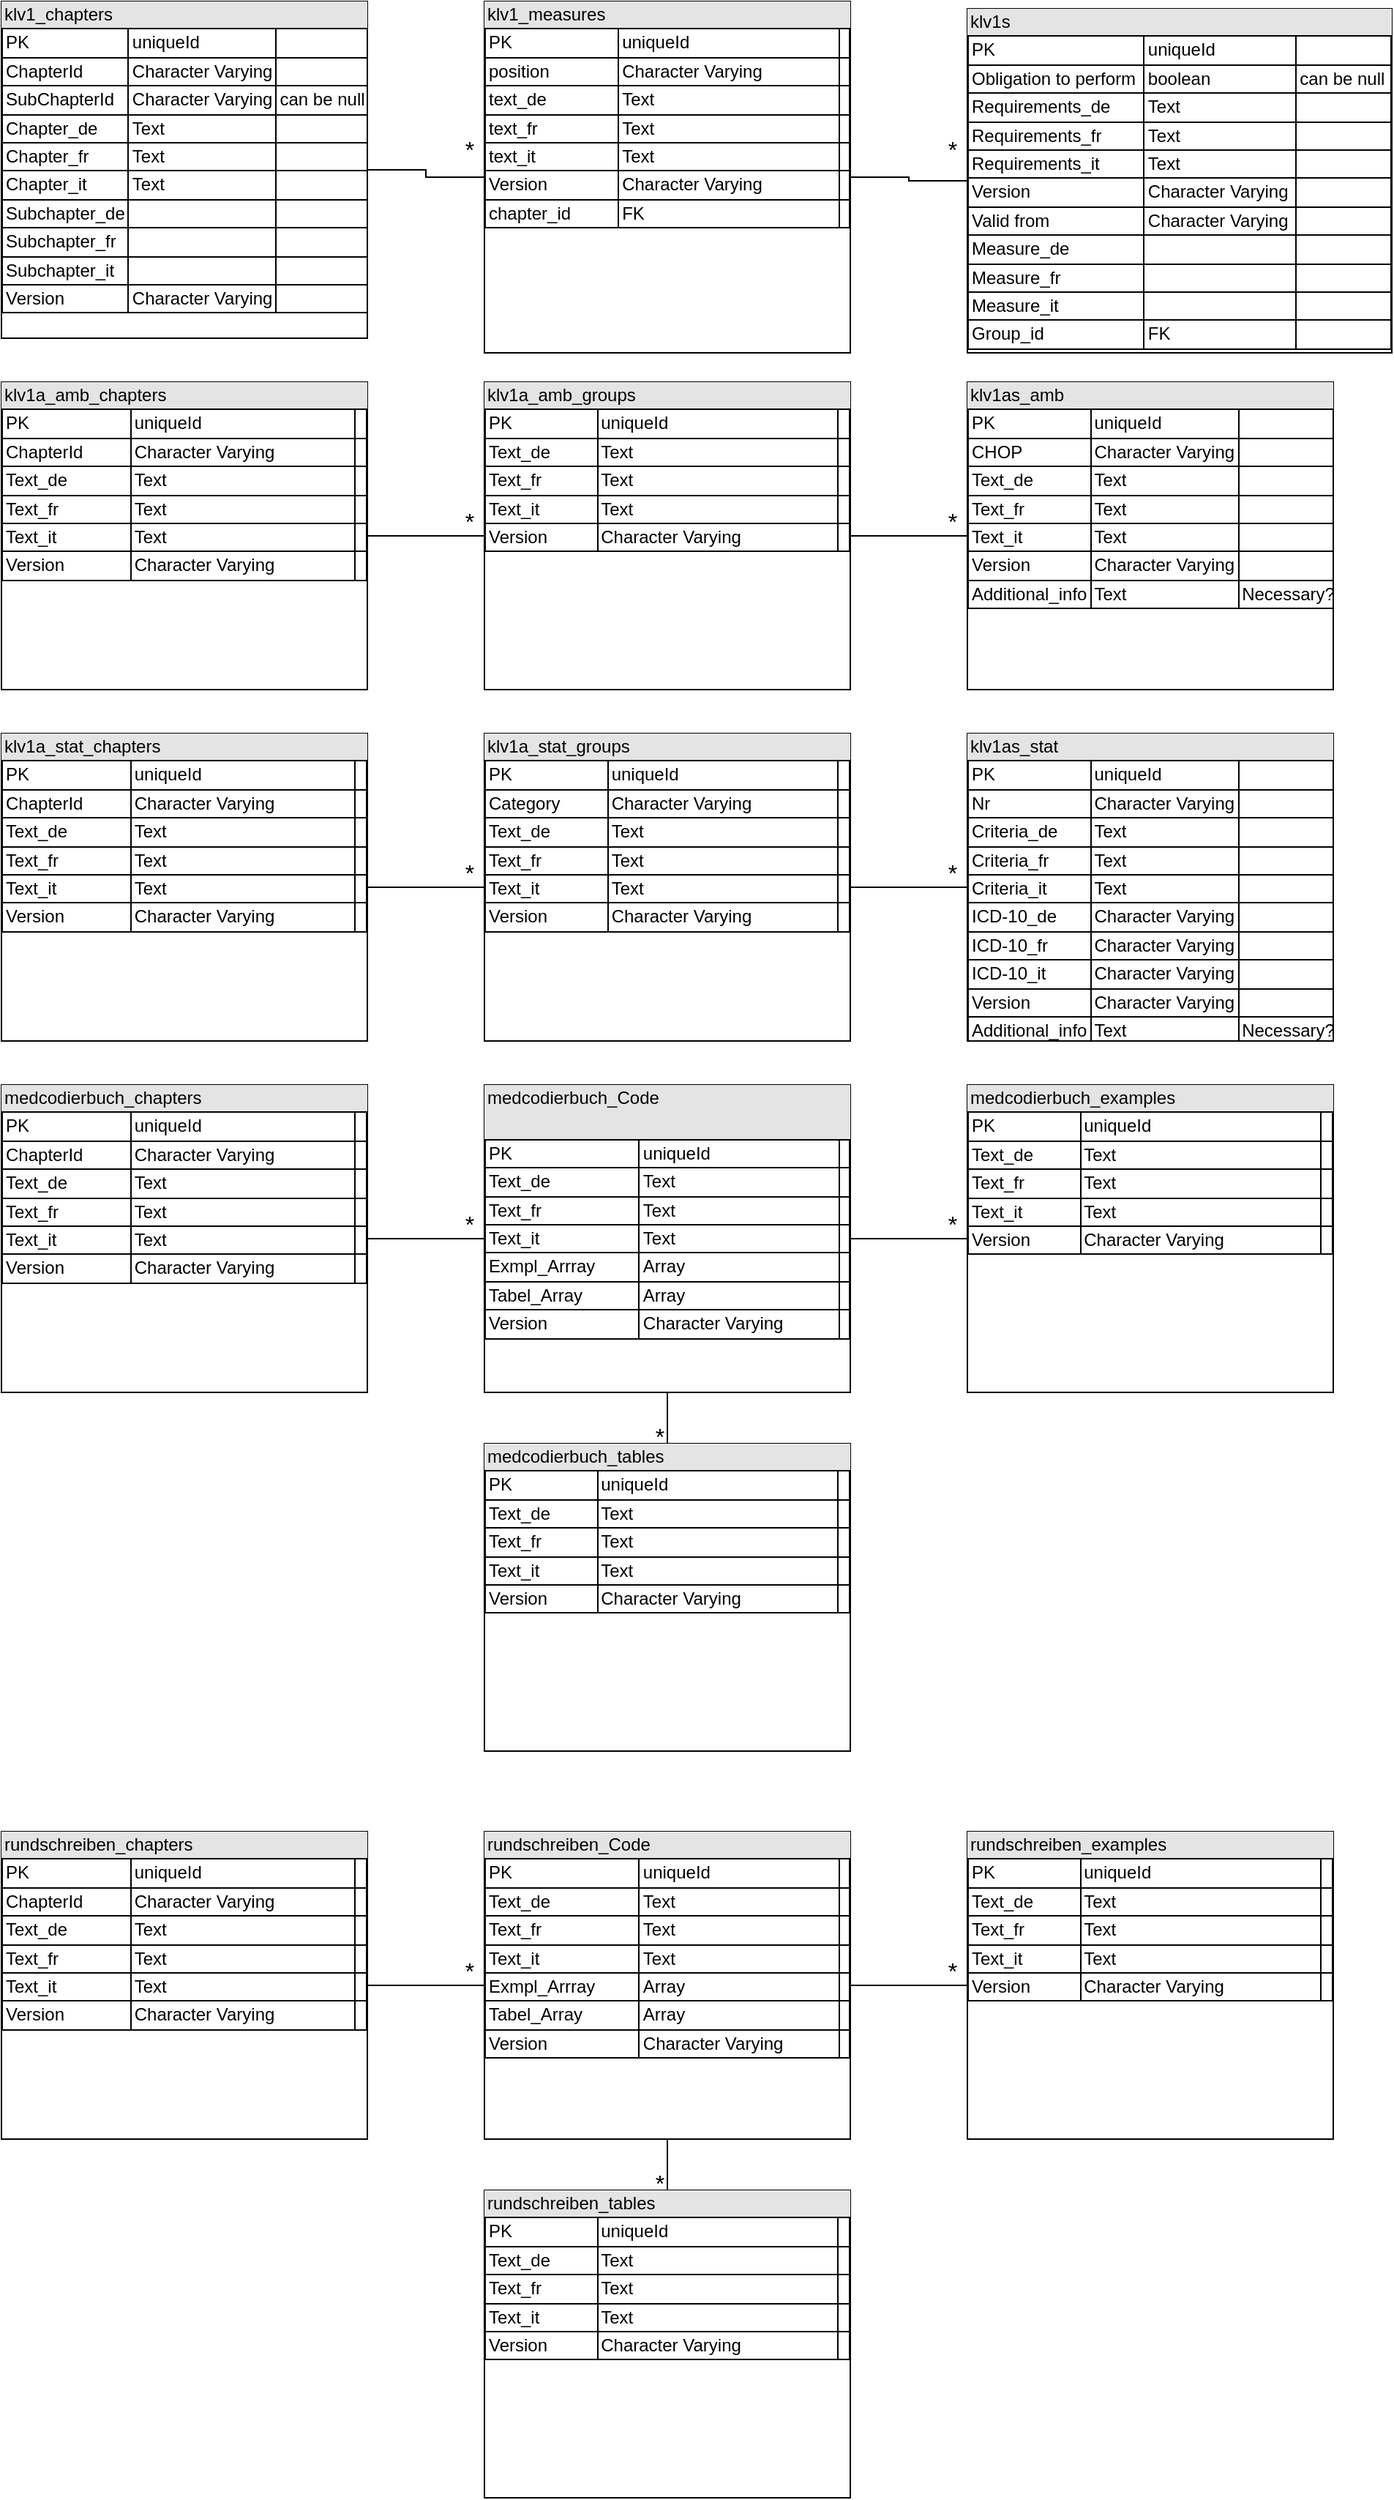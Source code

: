 <mxfile version="14.5.1" type="github">
  <diagram name="Page-1" id="929967ad-93f9-6ef4-fab6-5d389245f69c">
    <mxGraphModel dx="1018" dy="860" grid="1" gridSize="10" guides="1" tooltips="1" connect="1" arrows="1" fold="1" page="1" pageScale="1.5" pageWidth="1169" pageHeight="826" background="none" math="0" shadow="0">
      <root>
        <mxCell id="0" style=";html=1;" />
        <mxCell id="1" style=";html=1;" parent="0" />
        <mxCell id="xnGQ313D5UV577yq0LEZ-34" value="" style="edgeStyle=orthogonalEdgeStyle;rounded=0;orthogonalLoop=1;jettySize=auto;html=1;endArrow=none;endFill=0;" parent="1" source="xnGQ313D5UV577yq0LEZ-30" target="xnGQ313D5UV577yq0LEZ-33" edge="1">
          <mxGeometry relative="1" as="geometry" />
        </mxCell>
        <mxCell id="xnGQ313D5UV577yq0LEZ-30" value="&lt;div style=&quot;box-sizing: border-box ; width: 100% ; background: #e4e4e4 ; padding: 2px&quot;&gt;klv1_chapters&lt;/div&gt;&lt;table style=&quot;width: 100% ; font-size: 1em ; border: 1px solid rgb(0 , 0 , 0) ; border-collapse: collapse&quot; cellspacing=&quot;0&quot; cellpadding=&quot;2&quot; border=&quot;1&quot;&gt;&lt;tbody&gt;&lt;tr&gt;&lt;td&gt;PK&lt;/td&gt;&lt;td&gt;uniqueId&lt;/td&gt;&lt;td&gt;&lt;br&gt;&lt;/td&gt;&lt;/tr&gt;&lt;tr&gt;&lt;td&gt;ChapterId&lt;/td&gt;&lt;td&gt;Character Varying&lt;/td&gt;&lt;td&gt;&lt;br&gt;&lt;/td&gt;&lt;/tr&gt;&lt;tr&gt;&lt;td&gt;SubChapterId&lt;br&gt;&lt;/td&gt;&lt;td style=&quot;border-collapse: collapse&quot;&gt;Character Varying&lt;/td&gt;&lt;td&gt;can be null&lt;br&gt;&lt;/td&gt;&lt;/tr&gt;&lt;tr&gt;&lt;td&gt;Chapter_de&lt;br&gt;&lt;/td&gt;&lt;td&gt;Text&lt;br&gt;&lt;/td&gt;&lt;td&gt;&lt;br&gt;&lt;/td&gt;&lt;/tr&gt;&lt;tr&gt;&lt;td&gt;Chapter_fr&lt;br&gt;&lt;/td&gt;&lt;td&gt;Text&lt;br&gt;&lt;/td&gt;&lt;td&gt;&lt;br&gt;&lt;/td&gt;&lt;/tr&gt;&lt;tr&gt;&lt;td&gt;Chapter_it&lt;br&gt;&lt;/td&gt;&lt;td&gt;Text&lt;br&gt;&lt;/td&gt;&lt;td&gt;&lt;br&gt;&lt;/td&gt;&lt;/tr&gt;&lt;tr&gt;&lt;td&gt;Subchapter_de&lt;br&gt;&lt;/td&gt;&lt;td&gt;&lt;br&gt;&lt;/td&gt;&lt;td&gt;&lt;br&gt;&lt;/td&gt;&lt;/tr&gt;&lt;tr&gt;&lt;td&gt;Subchapter_fr&lt;br&gt;&lt;/td&gt;&lt;td&gt;&lt;br&gt;&lt;/td&gt;&lt;td&gt;&lt;br&gt;&lt;/td&gt;&lt;/tr&gt;&lt;tr&gt;&lt;td&gt;Subchapter_it&lt;br&gt;&lt;/td&gt;&lt;td&gt;&lt;br&gt;&lt;/td&gt;&lt;td&gt;&lt;br&gt;&lt;/td&gt;&lt;/tr&gt;&lt;tr&gt;&lt;td&gt;Version&lt;br&gt;&lt;/td&gt;&lt;td&gt;Character Varying&lt;br&gt;&lt;/td&gt;&lt;td&gt;&lt;br&gt;&lt;/td&gt;&lt;/tr&gt;&lt;/tbody&gt;&lt;/table&gt;" style="verticalAlign=top;align=left;overflow=fill;html=1;" parent="1" vertex="1">
          <mxGeometry x="60" y="50" width="250" height="230" as="geometry" />
        </mxCell>
        <mxCell id="xnGQ313D5UV577yq0LEZ-36" value="" style="edgeStyle=orthogonalEdgeStyle;rounded=0;orthogonalLoop=1;jettySize=auto;html=1;endArrow=none;endFill=0;" parent="1" source="xnGQ313D5UV577yq0LEZ-33" target="xnGQ313D5UV577yq0LEZ-35" edge="1">
          <mxGeometry relative="1" as="geometry" />
        </mxCell>
        <mxCell id="xnGQ313D5UV577yq0LEZ-33" value="&lt;div style=&quot;box-sizing: border-box ; width: 100% ; background: #e4e4e4 ; padding: 2px&quot;&gt;klv1_measures&lt;/div&gt;&lt;table style=&quot;width: 100% ; font-size: 1em ; border: 1px solid rgb(0 , 0 , 0) ; border-collapse: collapse&quot; cellspacing=&quot;0&quot; cellpadding=&quot;2&quot; border=&quot;1&quot;&gt;&lt;tbody&gt;&lt;tr&gt;&lt;td&gt;PK&lt;/td&gt;&lt;td&gt;uniqueId&lt;/td&gt;&lt;td&gt;&lt;br&gt;&lt;/td&gt;&lt;/tr&gt;&lt;tr&gt;&lt;td&gt;position&lt;br&gt;&lt;/td&gt;&lt;td&gt;Character Varying&lt;br&gt;&lt;/td&gt;&lt;td&gt;&lt;br&gt;&lt;/td&gt;&lt;/tr&gt;&lt;tr&gt;&lt;td&gt;text_de&lt;br&gt;&lt;/td&gt;&lt;td style=&quot;border-collapse: collapse&quot;&gt;Text&lt;br&gt;&lt;/td&gt;&lt;td&gt;&lt;br&gt;&lt;/td&gt;&lt;/tr&gt;&lt;tr&gt;&lt;td&gt;text_fr&lt;br&gt;&lt;/td&gt;&lt;td&gt;Text&lt;br&gt;&lt;/td&gt;&lt;td&gt;&lt;br&gt;&lt;/td&gt;&lt;/tr&gt;&lt;tr&gt;&lt;td&gt;text_it&lt;br&gt;&lt;/td&gt;&lt;td&gt;Text&lt;br&gt;&lt;/td&gt;&lt;td&gt;&lt;br&gt;&lt;/td&gt;&lt;/tr&gt;&lt;tr&gt;&lt;td&gt;Version&lt;br&gt;&lt;/td&gt;&lt;td&gt;Character Varying&lt;br&gt;&lt;/td&gt;&lt;td&gt;&lt;br&gt;&lt;/td&gt;&lt;/tr&gt;&lt;tr&gt;&lt;td&gt;chapter_id&lt;br&gt;&lt;/td&gt;&lt;td&gt;FK&lt;br&gt;&lt;/td&gt;&lt;td&gt;&lt;br&gt;&lt;/td&gt;&lt;/tr&gt;&lt;/tbody&gt;&lt;/table&gt;" style="verticalAlign=top;align=left;overflow=fill;html=1;" parent="1" vertex="1">
          <mxGeometry x="390" y="50" width="250" height="240" as="geometry" />
        </mxCell>
        <mxCell id="xnGQ313D5UV577yq0LEZ-35" value="&lt;div style=&quot;box-sizing: border-box ; width: 100% ; background: #e4e4e4 ; padding: 2px&quot;&gt;klv1s&lt;/div&gt;&lt;table style=&quot;width: 100% ; font-size: 1em ; border: 1px solid rgb(0 , 0 , 0) ; border-collapse: collapse&quot; cellspacing=&quot;0&quot; cellpadding=&quot;2&quot; border=&quot;1&quot;&gt;&lt;tbody&gt;&lt;tr&gt;&lt;td&gt;PK&lt;/td&gt;&lt;td&gt;uniqueId&lt;/td&gt;&lt;td&gt;&lt;br&gt;&lt;/td&gt;&lt;/tr&gt;&lt;tr&gt;&lt;td&gt;Obligation to perform&lt;br&gt;&lt;/td&gt;&lt;td&gt;boolean&lt;br&gt;&lt;/td&gt;&lt;td&gt;can be null&lt;br&gt;&lt;/td&gt;&lt;/tr&gt;&lt;tr&gt;&lt;td&gt;Requirements_de&lt;br&gt;&lt;/td&gt;&lt;td style=&quot;border-collapse: collapse&quot;&gt;Text&lt;br&gt;&lt;/td&gt;&lt;td&gt;&lt;br&gt;&lt;/td&gt;&lt;/tr&gt;&lt;tr&gt;&lt;td&gt;Requirements_fr&lt;br&gt;&lt;/td&gt;&lt;td&gt;Text&lt;br&gt;&lt;/td&gt;&lt;td&gt;&lt;br&gt;&lt;/td&gt;&lt;/tr&gt;&lt;tr&gt;&lt;td&gt;Requirements_it&lt;br&gt;&lt;/td&gt;&lt;td&gt;Text&lt;br&gt;&lt;/td&gt;&lt;td&gt;&lt;br&gt;&lt;/td&gt;&lt;/tr&gt;&lt;tr&gt;&lt;td&gt;Version&lt;br&gt;&lt;/td&gt;&lt;td&gt;Character Varying&lt;br&gt;&lt;/td&gt;&lt;td&gt;&lt;br&gt;&lt;/td&gt;&lt;/tr&gt;&lt;tr&gt;&lt;td&gt;Valid from&lt;br&gt;&lt;/td&gt;&lt;td&gt;Character Varying&lt;br&gt;&lt;/td&gt;&lt;td&gt;&lt;br&gt;&lt;/td&gt;&lt;/tr&gt;&lt;tr&gt;&lt;td&gt;Measure_de&lt;br&gt;&lt;/td&gt;&lt;td&gt;&lt;br&gt;&lt;/td&gt;&lt;td&gt;&lt;br&gt;&lt;/td&gt;&lt;/tr&gt;&lt;tr&gt;&lt;td&gt;Measure_fr&lt;br&gt;&lt;/td&gt;&lt;td&gt;&lt;br&gt;&lt;/td&gt;&lt;td&gt;&lt;br&gt;&lt;/td&gt;&lt;/tr&gt;&lt;tr&gt;&lt;td&gt;Measure_it&lt;/td&gt;&lt;td&gt;&lt;br&gt;&lt;/td&gt;&lt;td&gt;&lt;br&gt;&lt;/td&gt;&lt;/tr&gt;&lt;tr&gt;&lt;td&gt;Group_id&lt;br&gt;&lt;/td&gt;&lt;td&gt;FK&lt;br&gt;&lt;/td&gt;&lt;td&gt;&lt;br&gt;&lt;/td&gt;&lt;/tr&gt;&lt;/tbody&gt;&lt;/table&gt;" style="verticalAlign=top;align=left;overflow=fill;html=1;" parent="1" vertex="1">
          <mxGeometry x="720" y="55" width="290" height="235" as="geometry" />
        </mxCell>
        <mxCell id="xnGQ313D5UV577yq0LEZ-40" value="" style="edgeStyle=orthogonalEdgeStyle;rounded=0;orthogonalLoop=1;jettySize=auto;html=1;endArrow=none;endFill=0;" parent="1" source="xnGQ313D5UV577yq0LEZ-38" target="xnGQ313D5UV577yq0LEZ-39" edge="1">
          <mxGeometry relative="1" as="geometry" />
        </mxCell>
        <mxCell id="xnGQ313D5UV577yq0LEZ-38" value="&lt;div style=&quot;box-sizing: border-box ; width: 100% ; background: #e4e4e4 ; padding: 2px&quot;&gt;klv1a_amb_chapters&lt;/div&gt;&lt;table style=&quot;width: 100% ; font-size: 1em ; border: 1px solid rgb(0 , 0 , 0) ; border-collapse: collapse&quot; cellspacing=&quot;0&quot; cellpadding=&quot;2&quot; border=&quot;1&quot;&gt;&lt;tbody&gt;&lt;tr&gt;&lt;td&gt;PK&lt;/td&gt;&lt;td&gt;uniqueId&lt;/td&gt;&lt;td&gt;&lt;br&gt;&lt;/td&gt;&lt;/tr&gt;&lt;tr&gt;&lt;td&gt;ChapterId&lt;/td&gt;&lt;td&gt;Character Varying&lt;/td&gt;&lt;td&gt;&lt;br&gt;&lt;/td&gt;&lt;/tr&gt;&lt;tr&gt;&lt;td&gt;Text_de&lt;br&gt;&lt;/td&gt;&lt;td&gt;Text&lt;br&gt;&lt;/td&gt;&lt;td&gt;&lt;br&gt;&lt;/td&gt;&lt;/tr&gt;&lt;tr&gt;&lt;td&gt;Text_fr&lt;br&gt;&lt;/td&gt;&lt;td&gt;Text&lt;br&gt;&lt;/td&gt;&lt;td&gt;&lt;br&gt;&lt;/td&gt;&lt;/tr&gt;&lt;tr&gt;&lt;td&gt;Text_it&lt;br&gt;&lt;/td&gt;&lt;td&gt;Text&lt;br&gt;&lt;/td&gt;&lt;td&gt;&lt;br&gt;&lt;/td&gt;&lt;/tr&gt;&lt;tr&gt;&lt;td&gt;Version&lt;br&gt;&lt;/td&gt;&lt;td&gt;Character Varying&lt;br&gt;&lt;/td&gt;&lt;td&gt;&lt;br&gt;&lt;/td&gt;&lt;/tr&gt;&lt;/tbody&gt;&lt;/table&gt;" style="verticalAlign=top;align=left;overflow=fill;html=1;" parent="1" vertex="1">
          <mxGeometry x="60" y="310" width="250" height="210" as="geometry" />
        </mxCell>
        <mxCell id="xnGQ313D5UV577yq0LEZ-42" value="" style="edgeStyle=orthogonalEdgeStyle;rounded=0;orthogonalLoop=1;jettySize=auto;html=1;endArrow=none;endFill=0;" parent="1" source="xnGQ313D5UV577yq0LEZ-39" target="xnGQ313D5UV577yq0LEZ-41" edge="1">
          <mxGeometry relative="1" as="geometry" />
        </mxCell>
        <mxCell id="xnGQ313D5UV577yq0LEZ-39" value="&lt;div style=&quot;box-sizing: border-box ; width: 100% ; background: #e4e4e4 ; padding: 2px&quot;&gt;klv1a_amb_groups&lt;/div&gt;&lt;table style=&quot;width: 100% ; font-size: 1em ; border: 1px solid rgb(0 , 0 , 0) ; border-collapse: collapse&quot; cellspacing=&quot;0&quot; cellpadding=&quot;2&quot; border=&quot;1&quot;&gt;&lt;tbody&gt;&lt;tr&gt;&lt;td&gt;PK&lt;/td&gt;&lt;td&gt;uniqueId&lt;/td&gt;&lt;td&gt;&lt;br&gt;&lt;/td&gt;&lt;/tr&gt;&lt;tr&gt;&lt;td&gt;Text_de&lt;br&gt;&lt;/td&gt;&lt;td&gt;Text&lt;br&gt;&lt;/td&gt;&lt;td&gt;&lt;br&gt;&lt;/td&gt;&lt;/tr&gt;&lt;tr&gt;&lt;td&gt;Text_fr&lt;br&gt;&lt;/td&gt;&lt;td&gt;Text&lt;br&gt;&lt;/td&gt;&lt;td&gt;&lt;br&gt;&lt;/td&gt;&lt;/tr&gt;&lt;tr&gt;&lt;td&gt;Text_it&lt;br&gt;&lt;/td&gt;&lt;td&gt;Text&lt;br&gt;&lt;/td&gt;&lt;td&gt;&lt;br&gt;&lt;/td&gt;&lt;/tr&gt;&lt;tr&gt;&lt;td&gt;Version&lt;br&gt;&lt;/td&gt;&lt;td&gt;Character Varying&lt;br&gt;&lt;/td&gt;&lt;td&gt;&lt;br&gt;&lt;/td&gt;&lt;/tr&gt;&lt;/tbody&gt;&lt;/table&gt;" style="verticalAlign=top;align=left;overflow=fill;html=1;" parent="1" vertex="1">
          <mxGeometry x="390" y="310" width="250" height="210" as="geometry" />
        </mxCell>
        <mxCell id="xnGQ313D5UV577yq0LEZ-41" value="&lt;div style=&quot;box-sizing: border-box ; width: 100% ; background: #e4e4e4 ; padding: 2px&quot;&gt;klv1as_amb&lt;/div&gt;&lt;table style=&quot;width: 100% ; font-size: 1em ; border: 1px solid rgb(0 , 0 , 0) ; border-collapse: collapse&quot; cellspacing=&quot;0&quot; cellpadding=&quot;2&quot; border=&quot;1&quot;&gt;&lt;tbody&gt;&lt;tr&gt;&lt;td&gt;PK&lt;/td&gt;&lt;td&gt;uniqueId&lt;/td&gt;&lt;td&gt;&lt;br&gt;&lt;/td&gt;&lt;/tr&gt;&lt;tr&gt;&lt;td&gt;CHOP&lt;br&gt;&lt;/td&gt;&lt;td&gt;Character Varying&lt;br&gt;&lt;/td&gt;&lt;td&gt;&lt;br&gt;&lt;/td&gt;&lt;/tr&gt;&lt;tr&gt;&lt;td&gt;Text_de&lt;br&gt;&lt;/td&gt;&lt;td&gt;Text&lt;br&gt;&lt;/td&gt;&lt;td&gt;&lt;br&gt;&lt;/td&gt;&lt;/tr&gt;&lt;tr&gt;&lt;td&gt;Text_fr&lt;br&gt;&lt;/td&gt;&lt;td&gt;Text&lt;br&gt;&lt;/td&gt;&lt;td&gt;&lt;br&gt;&lt;/td&gt;&lt;/tr&gt;&lt;tr&gt;&lt;td&gt;Text_it&lt;br&gt;&lt;/td&gt;&lt;td&gt;Text&lt;br&gt;&lt;/td&gt;&lt;td&gt;&lt;br&gt;&lt;/td&gt;&lt;/tr&gt;&lt;tr&gt;&lt;td&gt;Version&lt;br&gt;&lt;/td&gt;&lt;td&gt;Character Varying&lt;br&gt;&lt;/td&gt;&lt;td&gt;&lt;br&gt;&lt;/td&gt;&lt;/tr&gt;&lt;tr&gt;&lt;td&gt;Additional_info&lt;br&gt;&lt;/td&gt;&lt;td&gt;Text&lt;br&gt;&lt;/td&gt;&lt;td&gt;Necessary?&lt;br&gt;&lt;/td&gt;&lt;/tr&gt;&lt;/tbody&gt;&lt;/table&gt;" style="verticalAlign=top;align=left;overflow=fill;html=1;" parent="1" vertex="1">
          <mxGeometry x="720" y="310" width="250" height="210" as="geometry" />
        </mxCell>
        <mxCell id="xnGQ313D5UV577yq0LEZ-49" value="" style="edgeStyle=orthogonalEdgeStyle;rounded=0;orthogonalLoop=1;jettySize=auto;html=1;endArrow=none;endFill=0;" parent="1" source="xnGQ313D5UV577yq0LEZ-44" target="xnGQ313D5UV577yq0LEZ-48" edge="1">
          <mxGeometry relative="1" as="geometry" />
        </mxCell>
        <mxCell id="xnGQ313D5UV577yq0LEZ-44" value="&lt;div style=&quot;box-sizing: border-box ; width: 100% ; background: #e4e4e4 ; padding: 2px&quot;&gt;klv1a_stat_chapters&lt;/div&gt;&lt;table style=&quot;width: 100% ; font-size: 1em ; border: 1px solid rgb(0 , 0 , 0) ; border-collapse: collapse&quot; cellspacing=&quot;0&quot; cellpadding=&quot;2&quot; border=&quot;1&quot;&gt;&lt;tbody&gt;&lt;tr&gt;&lt;td&gt;PK&lt;/td&gt;&lt;td&gt;uniqueId&lt;/td&gt;&lt;td&gt;&lt;br&gt;&lt;/td&gt;&lt;/tr&gt;&lt;tr&gt;&lt;td&gt;ChapterId&lt;/td&gt;&lt;td&gt;Character Varying&lt;/td&gt;&lt;td&gt;&lt;br&gt;&lt;/td&gt;&lt;/tr&gt;&lt;tr&gt;&lt;td&gt;Text_de&lt;br&gt;&lt;/td&gt;&lt;td&gt;Text&lt;br&gt;&lt;/td&gt;&lt;td&gt;&lt;br&gt;&lt;/td&gt;&lt;/tr&gt;&lt;tr&gt;&lt;td&gt;Text_fr&lt;br&gt;&lt;/td&gt;&lt;td&gt;Text&lt;br&gt;&lt;/td&gt;&lt;td&gt;&lt;br&gt;&lt;/td&gt;&lt;/tr&gt;&lt;tr&gt;&lt;td&gt;Text_it&lt;br&gt;&lt;/td&gt;&lt;td&gt;Text&lt;br&gt;&lt;/td&gt;&lt;td&gt;&lt;br&gt;&lt;/td&gt;&lt;/tr&gt;&lt;tr&gt;&lt;td&gt;Version&lt;br&gt;&lt;/td&gt;&lt;td&gt;Character Varying&lt;br&gt;&lt;/td&gt;&lt;td&gt;&lt;br&gt;&lt;/td&gt;&lt;/tr&gt;&lt;/tbody&gt;&lt;/table&gt;" style="verticalAlign=top;align=left;overflow=fill;html=1;" parent="1" vertex="1">
          <mxGeometry x="60" y="550" width="250" height="210" as="geometry" />
        </mxCell>
        <mxCell id="xnGQ313D5UV577yq0LEZ-51" value="" style="edgeStyle=orthogonalEdgeStyle;rounded=0;orthogonalLoop=1;jettySize=auto;html=1;endArrow=none;endFill=0;" parent="1" source="xnGQ313D5UV577yq0LEZ-48" target="xnGQ313D5UV577yq0LEZ-50" edge="1">
          <mxGeometry relative="1" as="geometry" />
        </mxCell>
        <mxCell id="xnGQ313D5UV577yq0LEZ-48" value="&lt;div style=&quot;box-sizing: border-box ; width: 100% ; background: #e4e4e4 ; padding: 2px&quot;&gt;klv1a_stat_groups&lt;/div&gt;&lt;table style=&quot;width: 100% ; font-size: 1em ; border: 1px solid rgb(0 , 0 , 0) ; border-collapse: collapse&quot; cellspacing=&quot;0&quot; cellpadding=&quot;2&quot; border=&quot;1&quot;&gt;&lt;tbody&gt;&lt;tr&gt;&lt;td&gt;PK&lt;/td&gt;&lt;td&gt;uniqueId&lt;/td&gt;&lt;td&gt;&lt;br&gt;&lt;/td&gt;&lt;/tr&gt;&lt;tr&gt;&lt;td&gt;Category&lt;br&gt;&lt;/td&gt;&lt;td&gt;Character Varying&lt;br&gt;&lt;/td&gt;&lt;td&gt;&lt;br&gt;&lt;/td&gt;&lt;/tr&gt;&lt;tr&gt;&lt;td&gt;Text_de&lt;br&gt;&lt;/td&gt;&lt;td&gt;Text&lt;br&gt;&lt;/td&gt;&lt;td&gt;&lt;br&gt;&lt;/td&gt;&lt;/tr&gt;&lt;tr&gt;&lt;td&gt;Text_fr&lt;br&gt;&lt;/td&gt;&lt;td&gt;Text&lt;br&gt;&lt;/td&gt;&lt;td&gt;&lt;br&gt;&lt;/td&gt;&lt;/tr&gt;&lt;tr&gt;&lt;td&gt;Text_it&lt;br&gt;&lt;/td&gt;&lt;td&gt;Text&lt;br&gt;&lt;/td&gt;&lt;td&gt;&lt;br&gt;&lt;/td&gt;&lt;/tr&gt;&lt;tr&gt;&lt;td&gt;Version&lt;br&gt;&lt;/td&gt;&lt;td&gt;Character Varying&lt;br&gt;&lt;/td&gt;&lt;td&gt;&lt;br&gt;&lt;/td&gt;&lt;/tr&gt;&lt;/tbody&gt;&lt;/table&gt;" style="verticalAlign=top;align=left;overflow=fill;html=1;" parent="1" vertex="1">
          <mxGeometry x="390" y="550" width="250" height="210" as="geometry" />
        </mxCell>
        <mxCell id="xnGQ313D5UV577yq0LEZ-50" value="&lt;div style=&quot;box-sizing: border-box ; width: 100% ; background: #e4e4e4 ; padding: 2px&quot;&gt;klv1as_stat&lt;/div&gt;&lt;table style=&quot;width: 100% ; font-size: 1em ; border: 1px solid rgb(0 , 0 , 0) ; border-collapse: collapse&quot; cellspacing=&quot;0&quot; cellpadding=&quot;2&quot; border=&quot;1&quot;&gt;&lt;tbody&gt;&lt;tr&gt;&lt;td&gt;PK&lt;/td&gt;&lt;td&gt;uniqueId&lt;/td&gt;&lt;td&gt;&lt;br&gt;&lt;/td&gt;&lt;/tr&gt;&lt;tr&gt;&lt;td&gt;Nr&lt;br&gt;&lt;/td&gt;&lt;td&gt;Character Varying&lt;br&gt;&lt;/td&gt;&lt;td&gt;&lt;br&gt;&lt;/td&gt;&lt;/tr&gt;&lt;tr&gt;&lt;td&gt;Criteria_de&lt;br&gt;&lt;/td&gt;&lt;td&gt;Text&lt;br&gt;&lt;/td&gt;&lt;td&gt;&lt;br&gt;&lt;/td&gt;&lt;/tr&gt;&lt;tr&gt;&lt;td&gt;Criteria_fr&lt;/td&gt;&lt;td&gt;Text&lt;br&gt;&lt;/td&gt;&lt;td&gt;&lt;br&gt;&lt;/td&gt;&lt;/tr&gt;&lt;tr&gt;&lt;td&gt;Criteria_it&lt;/td&gt;&lt;td&gt;Text&lt;br&gt;&lt;/td&gt;&lt;td&gt;&lt;br&gt;&lt;/td&gt;&lt;/tr&gt;&lt;tr&gt;&lt;td&gt;ICD-10_de&lt;br&gt;&lt;/td&gt;&lt;td&gt;Character Varying&lt;br&gt;&lt;/td&gt;&lt;td&gt;&lt;br&gt;&lt;/td&gt;&lt;/tr&gt;&lt;tr&gt;&lt;td&gt;ICD-10_fr&lt;/td&gt;&lt;td&gt;Character Varying&lt;/td&gt;&lt;td&gt;&lt;br&gt;&lt;/td&gt;&lt;/tr&gt;&lt;tr&gt;&lt;td&gt;ICD-10_it&lt;/td&gt;&lt;td&gt;Character Varying&lt;/td&gt;&lt;td&gt;&lt;br&gt;&lt;/td&gt;&lt;/tr&gt;&lt;tr&gt;&lt;td&gt;Version&lt;br&gt;&lt;/td&gt;&lt;td&gt;Character Varying&lt;br&gt;&lt;/td&gt;&lt;td&gt;&lt;br&gt;&lt;/td&gt;&lt;/tr&gt;&lt;tr&gt;&lt;td&gt;Additional_info&lt;/td&gt;&lt;td&gt;Text&lt;br&gt;&lt;/td&gt;&lt;td&gt;Necessary?&lt;/td&gt;&lt;/tr&gt;&lt;/tbody&gt;&lt;/table&gt;" style="verticalAlign=top;align=left;overflow=fill;html=1;" parent="1" vertex="1">
          <mxGeometry x="720" y="550" width="250" height="210" as="geometry" />
        </mxCell>
        <mxCell id="xnGQ313D5UV577yq0LEZ-54" value="" style="edgeStyle=orthogonalEdgeStyle;rounded=0;orthogonalLoop=1;jettySize=auto;html=1;endArrow=none;endFill=0;" parent="1" source="xnGQ313D5UV577yq0LEZ-52" target="xnGQ313D5UV577yq0LEZ-53" edge="1">
          <mxGeometry relative="1" as="geometry" />
        </mxCell>
        <mxCell id="xnGQ313D5UV577yq0LEZ-52" value="&lt;div style=&quot;box-sizing: border-box ; width: 100% ; background: #e4e4e4 ; padding: 2px&quot;&gt;medcodierbuch_chapters&lt;/div&gt;&lt;table style=&quot;width: 100% ; font-size: 1em ; border: 1px solid rgb(0 , 0 , 0) ; border-collapse: collapse&quot; cellspacing=&quot;0&quot; cellpadding=&quot;2&quot; border=&quot;1&quot;&gt;&lt;tbody&gt;&lt;tr&gt;&lt;td&gt;PK&lt;/td&gt;&lt;td&gt;uniqueId&lt;/td&gt;&lt;td&gt;&lt;br&gt;&lt;/td&gt;&lt;/tr&gt;&lt;tr&gt;&lt;td&gt;ChapterId&lt;/td&gt;&lt;td&gt;Character Varying&lt;/td&gt;&lt;td&gt;&lt;br&gt;&lt;/td&gt;&lt;/tr&gt;&lt;tr&gt;&lt;td&gt;Text_de&lt;br&gt;&lt;/td&gt;&lt;td&gt;Text&lt;br&gt;&lt;/td&gt;&lt;td&gt;&lt;br&gt;&lt;/td&gt;&lt;/tr&gt;&lt;tr&gt;&lt;td&gt;Text_fr&lt;br&gt;&lt;/td&gt;&lt;td&gt;Text&lt;br&gt;&lt;/td&gt;&lt;td&gt;&lt;br&gt;&lt;/td&gt;&lt;/tr&gt;&lt;tr&gt;&lt;td&gt;Text_it&lt;br&gt;&lt;/td&gt;&lt;td&gt;Text&lt;br&gt;&lt;/td&gt;&lt;td&gt;&lt;br&gt;&lt;/td&gt;&lt;/tr&gt;&lt;tr&gt;&lt;td&gt;Version&lt;br&gt;&lt;/td&gt;&lt;td&gt;Character Varying&lt;br&gt;&lt;/td&gt;&lt;td&gt;&lt;br&gt;&lt;/td&gt;&lt;/tr&gt;&lt;/tbody&gt;&lt;/table&gt;" style="verticalAlign=top;align=left;overflow=fill;html=1;" parent="1" vertex="1">
          <mxGeometry x="60" y="790" width="250" height="210" as="geometry" />
        </mxCell>
        <mxCell id="xnGQ313D5UV577yq0LEZ-56" value="" style="edgeStyle=orthogonalEdgeStyle;rounded=0;orthogonalLoop=1;jettySize=auto;html=1;endArrow=none;endFill=0;" parent="1" source="xnGQ313D5UV577yq0LEZ-53" target="xnGQ313D5UV577yq0LEZ-55" edge="1">
          <mxGeometry relative="1" as="geometry" />
        </mxCell>
        <mxCell id="xnGQ313D5UV577yq0LEZ-58" value="" style="edgeStyle=orthogonalEdgeStyle;rounded=0;orthogonalLoop=1;jettySize=auto;html=1;endArrow=none;endFill=0;" parent="1" source="xnGQ313D5UV577yq0LEZ-53" target="xnGQ313D5UV577yq0LEZ-57" edge="1">
          <mxGeometry relative="1" as="geometry" />
        </mxCell>
        <mxCell id="xnGQ313D5UV577yq0LEZ-53" value="&lt;div style=&quot;box-sizing: border-box ; width: 100% ; background: #e4e4e4 ; padding: 2px&quot;&gt;medcodierbuch_Code&lt;/div&gt;&lt;div style=&quot;box-sizing: border-box ; width: 100% ; background: #e4e4e4 ; padding: 2px&quot;&gt;&lt;br&gt;&lt;/div&gt;&lt;table style=&quot;width: 100% ; font-size: 1em ; border: 1px solid rgb(0 , 0 , 0) ; border-collapse: collapse&quot; cellspacing=&quot;0&quot; cellpadding=&quot;2&quot; border=&quot;1&quot;&gt;&lt;tbody&gt;&lt;tr&gt;&lt;td&gt;PK&lt;/td&gt;&lt;td&gt;uniqueId&lt;/td&gt;&lt;td&gt;&lt;br&gt;&lt;/td&gt;&lt;/tr&gt;&lt;tr&gt;&lt;td&gt;Text_de&lt;br&gt;&lt;/td&gt;&lt;td&gt;Text&lt;br&gt;&lt;/td&gt;&lt;td&gt;&lt;br&gt;&lt;/td&gt;&lt;/tr&gt;&lt;tr&gt;&lt;td&gt;Text_fr&lt;br&gt;&lt;/td&gt;&lt;td&gt;Text&lt;br&gt;&lt;/td&gt;&lt;td&gt;&lt;br&gt;&lt;/td&gt;&lt;/tr&gt;&lt;tr&gt;&lt;td&gt;Text_it&lt;br&gt;&lt;/td&gt;&lt;td&gt;Text&lt;br&gt;&lt;/td&gt;&lt;td&gt;&lt;br&gt;&lt;/td&gt;&lt;/tr&gt;&lt;tr&gt;&lt;td&gt;Exmpl_Arrray&lt;br&gt;&lt;/td&gt;&lt;td&gt;Array&lt;br&gt;&lt;/td&gt;&lt;td&gt;&lt;br&gt;&lt;/td&gt;&lt;/tr&gt;&lt;tr&gt;&lt;td&gt;Tabel_Array&lt;br&gt;&lt;/td&gt;&lt;td&gt;Array&lt;br&gt;&lt;/td&gt;&lt;td&gt;&lt;br&gt;&lt;/td&gt;&lt;/tr&gt;&lt;tr&gt;&lt;td&gt;Version&lt;br&gt;&lt;/td&gt;&lt;td&gt;Character Varying&lt;br&gt;&lt;/td&gt;&lt;td&gt;&lt;br&gt;&lt;/td&gt;&lt;/tr&gt;&lt;/tbody&gt;&lt;/table&gt;" style="verticalAlign=top;align=left;overflow=fill;html=1;" parent="1" vertex="1">
          <mxGeometry x="390" y="790" width="250" height="210" as="geometry" />
        </mxCell>
        <mxCell id="xnGQ313D5UV577yq0LEZ-55" value="&lt;div style=&quot;box-sizing: border-box ; width: 100% ; background: #e4e4e4 ; padding: 2px&quot;&gt;medcodierbuch_examples&lt;/div&gt;&lt;table style=&quot;width: 100% ; font-size: 1em ; border: 1px solid rgb(0 , 0 , 0) ; border-collapse: collapse&quot; cellspacing=&quot;0&quot; cellpadding=&quot;2&quot; border=&quot;1&quot;&gt;&lt;tbody&gt;&lt;tr&gt;&lt;td&gt;PK&lt;/td&gt;&lt;td&gt;uniqueId&lt;/td&gt;&lt;td&gt;&lt;br&gt;&lt;/td&gt;&lt;/tr&gt;&lt;tr&gt;&lt;td&gt;Text_de&lt;br&gt;&lt;/td&gt;&lt;td&gt;Text&lt;br&gt;&lt;/td&gt;&lt;td&gt;&lt;br&gt;&lt;/td&gt;&lt;/tr&gt;&lt;tr&gt;&lt;td&gt;Text_fr&lt;br&gt;&lt;/td&gt;&lt;td&gt;Text&lt;br&gt;&lt;/td&gt;&lt;td&gt;&lt;br&gt;&lt;/td&gt;&lt;/tr&gt;&lt;tr&gt;&lt;td&gt;Text_it&lt;br&gt;&lt;/td&gt;&lt;td&gt;Text&lt;br&gt;&lt;/td&gt;&lt;td&gt;&lt;br&gt;&lt;/td&gt;&lt;/tr&gt;&lt;tr&gt;&lt;td&gt;Version&lt;br&gt;&lt;/td&gt;&lt;td&gt;Character Varying&lt;br&gt;&lt;/td&gt;&lt;td&gt;&lt;br&gt;&lt;/td&gt;&lt;/tr&gt;&lt;/tbody&gt;&lt;/table&gt;" style="verticalAlign=top;align=left;overflow=fill;html=1;" parent="1" vertex="1">
          <mxGeometry x="720" y="790" width="250" height="210" as="geometry" />
        </mxCell>
        <mxCell id="xnGQ313D5UV577yq0LEZ-57" value="&lt;div style=&quot;box-sizing: border-box ; width: 100% ; background: #e4e4e4 ; padding: 2px&quot;&gt;medcodierbuch_tables&lt;/div&gt;&lt;table style=&quot;width: 100% ; font-size: 1em ; border: 1px solid rgb(0 , 0 , 0) ; border-collapse: collapse&quot; cellspacing=&quot;0&quot; cellpadding=&quot;2&quot; border=&quot;1&quot;&gt;&lt;tbody&gt;&lt;tr&gt;&lt;td&gt;PK&lt;/td&gt;&lt;td&gt;uniqueId&lt;/td&gt;&lt;td&gt;&lt;br&gt;&lt;/td&gt;&lt;/tr&gt;&lt;tr&gt;&lt;td&gt;Text_de&lt;br&gt;&lt;/td&gt;&lt;td&gt;Text&lt;br&gt;&lt;/td&gt;&lt;td&gt;&lt;br&gt;&lt;/td&gt;&lt;/tr&gt;&lt;tr&gt;&lt;td&gt;Text_fr&lt;br&gt;&lt;/td&gt;&lt;td&gt;Text&lt;br&gt;&lt;/td&gt;&lt;td&gt;&lt;br&gt;&lt;/td&gt;&lt;/tr&gt;&lt;tr&gt;&lt;td&gt;Text_it&lt;br&gt;&lt;/td&gt;&lt;td&gt;Text&lt;br&gt;&lt;/td&gt;&lt;td&gt;&lt;br&gt;&lt;/td&gt;&lt;/tr&gt;&lt;tr&gt;&lt;td&gt;Version&lt;br&gt;&lt;/td&gt;&lt;td&gt;Character Varying&lt;br&gt;&lt;/td&gt;&lt;td&gt;&lt;br&gt;&lt;/td&gt;&lt;/tr&gt;&lt;/tbody&gt;&lt;/table&gt;" style="verticalAlign=top;align=left;overflow=fill;html=1;" parent="1" vertex="1">
          <mxGeometry x="390" y="1035" width="250" height="210" as="geometry" />
        </mxCell>
        <mxCell id="xnGQ313D5UV577yq0LEZ-59" value="&lt;font style=&quot;font-size: 16px&quot;&gt;*&lt;/font&gt;" style="rounded=0;whiteSpace=wrap;html=1;fillColor=none;strokeColor=none;" parent="1" vertex="1">
          <mxGeometry x="360" y="136" width="40" height="30" as="geometry" />
        </mxCell>
        <mxCell id="xnGQ313D5UV577yq0LEZ-61" value="&lt;font style=&quot;font-size: 16px&quot;&gt;*&lt;/font&gt;" style="rounded=0;whiteSpace=wrap;html=1;fillColor=none;strokeColor=none;" parent="1" vertex="1">
          <mxGeometry x="690" y="136" width="40" height="30" as="geometry" />
        </mxCell>
        <mxCell id="xnGQ313D5UV577yq0LEZ-64" value="&lt;font style=&quot;font-size: 16px&quot;&gt;*&lt;/font&gt;" style="rounded=0;whiteSpace=wrap;html=1;fillColor=none;strokeColor=none;" parent="1" vertex="1">
          <mxGeometry x="360" y="390" width="40" height="30" as="geometry" />
        </mxCell>
        <mxCell id="xnGQ313D5UV577yq0LEZ-65" value="&lt;font style=&quot;font-size: 16px&quot;&gt;*&lt;/font&gt;" style="rounded=0;whiteSpace=wrap;html=1;fillColor=none;strokeColor=none;" parent="1" vertex="1">
          <mxGeometry x="690" y="390" width="40" height="30" as="geometry" />
        </mxCell>
        <mxCell id="xnGQ313D5UV577yq0LEZ-66" value="&lt;font style=&quot;font-size: 16px&quot;&gt;*&lt;/font&gt;" style="rounded=0;whiteSpace=wrap;html=1;fillColor=none;strokeColor=none;" parent="1" vertex="1">
          <mxGeometry x="360" y="630" width="40" height="30" as="geometry" />
        </mxCell>
        <mxCell id="xnGQ313D5UV577yq0LEZ-67" value="&lt;font style=&quot;font-size: 16px&quot;&gt;*&lt;/font&gt;" style="rounded=0;whiteSpace=wrap;html=1;fillColor=none;strokeColor=none;" parent="1" vertex="1">
          <mxGeometry x="690" y="630" width="40" height="30" as="geometry" />
        </mxCell>
        <mxCell id="xnGQ313D5UV577yq0LEZ-68" value="&lt;font style=&quot;font-size: 16px&quot;&gt;*&lt;/font&gt;" style="rounded=0;whiteSpace=wrap;html=1;fillColor=none;strokeColor=none;" parent="1" vertex="1">
          <mxGeometry x="360" y="870" width="40" height="30" as="geometry" />
        </mxCell>
        <mxCell id="xnGQ313D5UV577yq0LEZ-69" value="&lt;font style=&quot;font-size: 16px&quot;&gt;*&lt;/font&gt;" style="rounded=0;whiteSpace=wrap;html=1;fillColor=none;strokeColor=none;" parent="1" vertex="1">
          <mxGeometry x="690" y="870" width="40" height="30" as="geometry" />
        </mxCell>
        <mxCell id="xnGQ313D5UV577yq0LEZ-70" value="&lt;font style=&quot;font-size: 16px&quot;&gt;*&lt;/font&gt;" style="rounded=0;whiteSpace=wrap;html=1;fillColor=none;strokeColor=none;" parent="1" vertex="1">
          <mxGeometry x="490" y="1015" width="40" height="30" as="geometry" />
        </mxCell>
        <mxCell id="xnGQ313D5UV577yq0LEZ-72" value="" style="edgeStyle=orthogonalEdgeStyle;rounded=0;orthogonalLoop=1;jettySize=auto;html=1;endArrow=none;endFill=0;" parent="1" source="xnGQ313D5UV577yq0LEZ-73" target="xnGQ313D5UV577yq0LEZ-76" edge="1">
          <mxGeometry relative="1" as="geometry" />
        </mxCell>
        <mxCell id="xnGQ313D5UV577yq0LEZ-73" value="&lt;div style=&quot;box-sizing: border-box ; width: 100% ; background: #e4e4e4 ; padding: 2px&quot;&gt;rundschreiben_chapters&lt;/div&gt;&lt;table style=&quot;width: 100% ; font-size: 1em ; border: 1px solid rgb(0 , 0 , 0) ; border-collapse: collapse&quot; cellspacing=&quot;0&quot; cellpadding=&quot;2&quot; border=&quot;1&quot;&gt;&lt;tbody&gt;&lt;tr&gt;&lt;td&gt;PK&lt;/td&gt;&lt;td&gt;uniqueId&lt;/td&gt;&lt;td&gt;&lt;br&gt;&lt;/td&gt;&lt;/tr&gt;&lt;tr&gt;&lt;td&gt;ChapterId&lt;/td&gt;&lt;td&gt;Character Varying&lt;/td&gt;&lt;td&gt;&lt;br&gt;&lt;/td&gt;&lt;/tr&gt;&lt;tr&gt;&lt;td&gt;Text_de&lt;br&gt;&lt;/td&gt;&lt;td&gt;Text&lt;br&gt;&lt;/td&gt;&lt;td&gt;&lt;br&gt;&lt;/td&gt;&lt;/tr&gt;&lt;tr&gt;&lt;td&gt;Text_fr&lt;br&gt;&lt;/td&gt;&lt;td&gt;Text&lt;br&gt;&lt;/td&gt;&lt;td&gt;&lt;br&gt;&lt;/td&gt;&lt;/tr&gt;&lt;tr&gt;&lt;td&gt;Text_it&lt;br&gt;&lt;/td&gt;&lt;td&gt;Text&lt;br&gt;&lt;/td&gt;&lt;td&gt;&lt;br&gt;&lt;/td&gt;&lt;/tr&gt;&lt;tr&gt;&lt;td&gt;Version&lt;br&gt;&lt;/td&gt;&lt;td&gt;Character Varying&lt;br&gt;&lt;/td&gt;&lt;td&gt;&lt;br&gt;&lt;/td&gt;&lt;/tr&gt;&lt;/tbody&gt;&lt;/table&gt;" style="verticalAlign=top;align=left;overflow=fill;html=1;" parent="1" vertex="1">
          <mxGeometry x="60" y="1300" width="250" height="210" as="geometry" />
        </mxCell>
        <mxCell id="xnGQ313D5UV577yq0LEZ-74" value="" style="edgeStyle=orthogonalEdgeStyle;rounded=0;orthogonalLoop=1;jettySize=auto;html=1;endArrow=none;endFill=0;" parent="1" source="xnGQ313D5UV577yq0LEZ-76" target="xnGQ313D5UV577yq0LEZ-77" edge="1">
          <mxGeometry relative="1" as="geometry" />
        </mxCell>
        <mxCell id="xnGQ313D5UV577yq0LEZ-75" value="" style="edgeStyle=orthogonalEdgeStyle;rounded=0;orthogonalLoop=1;jettySize=auto;html=1;endArrow=none;endFill=0;" parent="1" source="xnGQ313D5UV577yq0LEZ-76" target="xnGQ313D5UV577yq0LEZ-78" edge="1">
          <mxGeometry relative="1" as="geometry" />
        </mxCell>
        <mxCell id="xnGQ313D5UV577yq0LEZ-76" value="&lt;div style=&quot;box-sizing: border-box ; width: 100% ; background: #e4e4e4 ; padding: 2px&quot;&gt;rundschreiben_Code&lt;/div&gt;&lt;table style=&quot;width: 100% ; font-size: 1em ; border: 1px solid rgb(0 , 0 , 0) ; border-collapse: collapse&quot; cellspacing=&quot;0&quot; cellpadding=&quot;2&quot; border=&quot;1&quot;&gt;&lt;tbody&gt;&lt;tr&gt;&lt;td&gt;PK&lt;/td&gt;&lt;td&gt;uniqueId&lt;/td&gt;&lt;td&gt;&lt;br&gt;&lt;/td&gt;&lt;/tr&gt;&lt;tr&gt;&lt;td&gt;Text_de&lt;br&gt;&lt;/td&gt;&lt;td&gt;Text&lt;br&gt;&lt;/td&gt;&lt;td&gt;&lt;br&gt;&lt;/td&gt;&lt;/tr&gt;&lt;tr&gt;&lt;td&gt;Text_fr&lt;br&gt;&lt;/td&gt;&lt;td&gt;Text&lt;br&gt;&lt;/td&gt;&lt;td&gt;&lt;br&gt;&lt;/td&gt;&lt;/tr&gt;&lt;tr&gt;&lt;td&gt;Text_it&lt;br&gt;&lt;/td&gt;&lt;td&gt;Text&lt;br&gt;&lt;/td&gt;&lt;td&gt;&lt;br&gt;&lt;/td&gt;&lt;/tr&gt;&lt;tr&gt;&lt;td&gt;Exmpl_Arrray&lt;br&gt;&lt;/td&gt;&lt;td&gt;Array&lt;br&gt;&lt;/td&gt;&lt;td&gt;&lt;br&gt;&lt;/td&gt;&lt;/tr&gt;&lt;tr&gt;&lt;td&gt;Tabel_Array&lt;br&gt;&lt;/td&gt;&lt;td&gt;Array&lt;br&gt;&lt;/td&gt;&lt;td&gt;&lt;br&gt;&lt;/td&gt;&lt;/tr&gt;&lt;tr&gt;&lt;td&gt;Version&lt;br&gt;&lt;/td&gt;&lt;td&gt;Character Varying&lt;br&gt;&lt;/td&gt;&lt;td&gt;&lt;br&gt;&lt;/td&gt;&lt;/tr&gt;&lt;/tbody&gt;&lt;/table&gt;" style="verticalAlign=top;align=left;overflow=fill;html=1;" parent="1" vertex="1">
          <mxGeometry x="390" y="1300" width="250" height="210" as="geometry" />
        </mxCell>
        <mxCell id="xnGQ313D5UV577yq0LEZ-77" value="&lt;div style=&quot;box-sizing: border-box ; width: 100% ; background: #e4e4e4 ; padding: 2px&quot;&gt;rundschreiben_examples&lt;/div&gt;&lt;table style=&quot;width: 100% ; font-size: 1em ; border: 1px solid rgb(0 , 0 , 0) ; border-collapse: collapse&quot; cellspacing=&quot;0&quot; cellpadding=&quot;2&quot; border=&quot;1&quot;&gt;&lt;tbody&gt;&lt;tr&gt;&lt;td&gt;PK&lt;/td&gt;&lt;td&gt;uniqueId&lt;/td&gt;&lt;td&gt;&lt;br&gt;&lt;/td&gt;&lt;/tr&gt;&lt;tr&gt;&lt;td&gt;Text_de&lt;br&gt;&lt;/td&gt;&lt;td&gt;Text&lt;br&gt;&lt;/td&gt;&lt;td&gt;&lt;br&gt;&lt;/td&gt;&lt;/tr&gt;&lt;tr&gt;&lt;td&gt;Text_fr&lt;br&gt;&lt;/td&gt;&lt;td&gt;Text&lt;br&gt;&lt;/td&gt;&lt;td&gt;&lt;br&gt;&lt;/td&gt;&lt;/tr&gt;&lt;tr&gt;&lt;td&gt;Text_it&lt;br&gt;&lt;/td&gt;&lt;td&gt;Text&lt;br&gt;&lt;/td&gt;&lt;td&gt;&lt;br&gt;&lt;/td&gt;&lt;/tr&gt;&lt;tr&gt;&lt;td&gt;Version&lt;br&gt;&lt;/td&gt;&lt;td&gt;Character Varying&lt;br&gt;&lt;/td&gt;&lt;td&gt;&lt;br&gt;&lt;/td&gt;&lt;/tr&gt;&lt;/tbody&gt;&lt;/table&gt;" style="verticalAlign=top;align=left;overflow=fill;html=1;" parent="1" vertex="1">
          <mxGeometry x="720" y="1300" width="250" height="210" as="geometry" />
        </mxCell>
        <mxCell id="xnGQ313D5UV577yq0LEZ-78" value="&lt;div style=&quot;box-sizing: border-box ; width: 100% ; background: #e4e4e4 ; padding: 2px&quot;&gt;rundschreiben_tables&lt;/div&gt;&lt;table style=&quot;width: 100% ; font-size: 1em ; border: 1px solid rgb(0 , 0 , 0) ; border-collapse: collapse&quot; cellspacing=&quot;0&quot; cellpadding=&quot;2&quot; border=&quot;1&quot;&gt;&lt;tbody&gt;&lt;tr&gt;&lt;td&gt;PK&lt;/td&gt;&lt;td&gt;uniqueId&lt;/td&gt;&lt;td&gt;&lt;br&gt;&lt;/td&gt;&lt;/tr&gt;&lt;tr&gt;&lt;td&gt;Text_de&lt;br&gt;&lt;/td&gt;&lt;td&gt;Text&lt;br&gt;&lt;/td&gt;&lt;td&gt;&lt;br&gt;&lt;/td&gt;&lt;/tr&gt;&lt;tr&gt;&lt;td&gt;Text_fr&lt;br&gt;&lt;/td&gt;&lt;td&gt;Text&lt;br&gt;&lt;/td&gt;&lt;td&gt;&lt;br&gt;&lt;/td&gt;&lt;/tr&gt;&lt;tr&gt;&lt;td&gt;Text_it&lt;br&gt;&lt;/td&gt;&lt;td&gt;Text&lt;br&gt;&lt;/td&gt;&lt;td&gt;&lt;br&gt;&lt;/td&gt;&lt;/tr&gt;&lt;tr&gt;&lt;td&gt;Version&lt;br&gt;&lt;/td&gt;&lt;td&gt;Character Varying&lt;br&gt;&lt;/td&gt;&lt;td&gt;&lt;br&gt;&lt;/td&gt;&lt;/tr&gt;&lt;/tbody&gt;&lt;/table&gt;" style="verticalAlign=top;align=left;overflow=fill;html=1;" parent="1" vertex="1">
          <mxGeometry x="390" y="1545" width="250" height="210" as="geometry" />
        </mxCell>
        <mxCell id="xnGQ313D5UV577yq0LEZ-79" value="&lt;font style=&quot;font-size: 16px&quot;&gt;*&lt;/font&gt;" style="rounded=0;whiteSpace=wrap;html=1;fillColor=none;strokeColor=none;" parent="1" vertex="1">
          <mxGeometry x="360" y="1380" width="40" height="30" as="geometry" />
        </mxCell>
        <mxCell id="xnGQ313D5UV577yq0LEZ-80" value="&lt;font style=&quot;font-size: 16px&quot;&gt;*&lt;/font&gt;" style="rounded=0;whiteSpace=wrap;html=1;fillColor=none;strokeColor=none;" parent="1" vertex="1">
          <mxGeometry x="690" y="1380" width="40" height="30" as="geometry" />
        </mxCell>
        <mxCell id="xnGQ313D5UV577yq0LEZ-81" value="&lt;font style=&quot;font-size: 16px&quot;&gt;*&lt;/font&gt;" style="rounded=0;whiteSpace=wrap;html=1;fillColor=none;strokeColor=none;" parent="1" vertex="1">
          <mxGeometry x="490" y="1525" width="40" height="30" as="geometry" />
        </mxCell>
      </root>
    </mxGraphModel>
  </diagram>
</mxfile>

